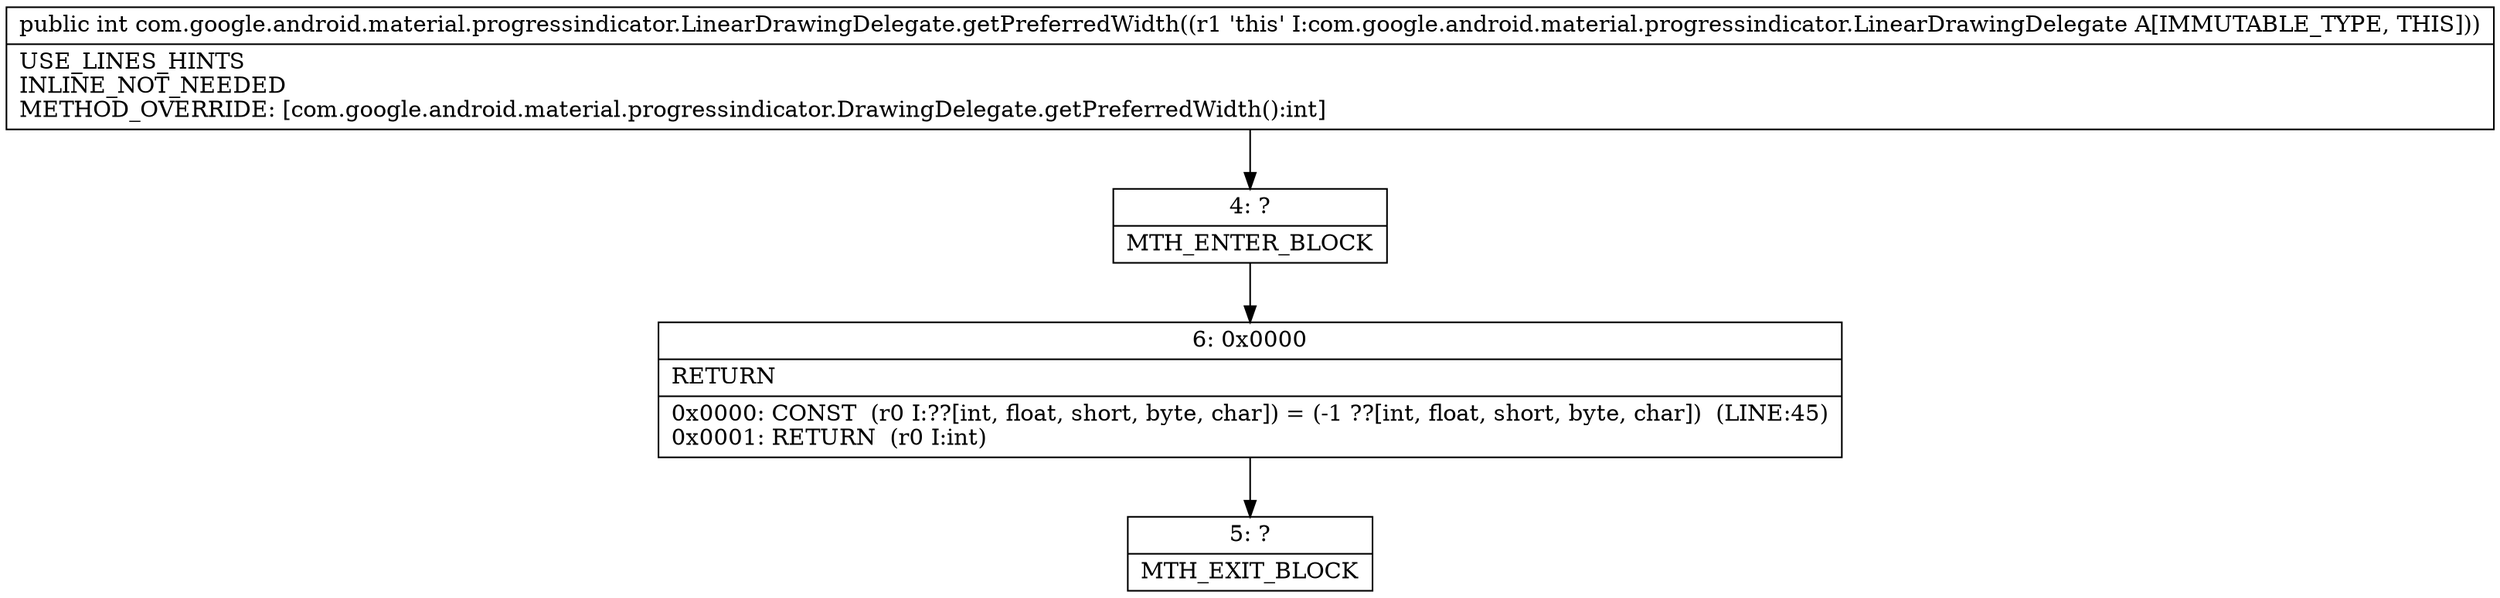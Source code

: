 digraph "CFG forcom.google.android.material.progressindicator.LinearDrawingDelegate.getPreferredWidth()I" {
Node_4 [shape=record,label="{4\:\ ?|MTH_ENTER_BLOCK\l}"];
Node_6 [shape=record,label="{6\:\ 0x0000|RETURN\l|0x0000: CONST  (r0 I:??[int, float, short, byte, char]) = (\-1 ??[int, float, short, byte, char])  (LINE:45)\l0x0001: RETURN  (r0 I:int) \l}"];
Node_5 [shape=record,label="{5\:\ ?|MTH_EXIT_BLOCK\l}"];
MethodNode[shape=record,label="{public int com.google.android.material.progressindicator.LinearDrawingDelegate.getPreferredWidth((r1 'this' I:com.google.android.material.progressindicator.LinearDrawingDelegate A[IMMUTABLE_TYPE, THIS]))  | USE_LINES_HINTS\lINLINE_NOT_NEEDED\lMETHOD_OVERRIDE: [com.google.android.material.progressindicator.DrawingDelegate.getPreferredWidth():int]\l}"];
MethodNode -> Node_4;Node_4 -> Node_6;
Node_6 -> Node_5;
}

